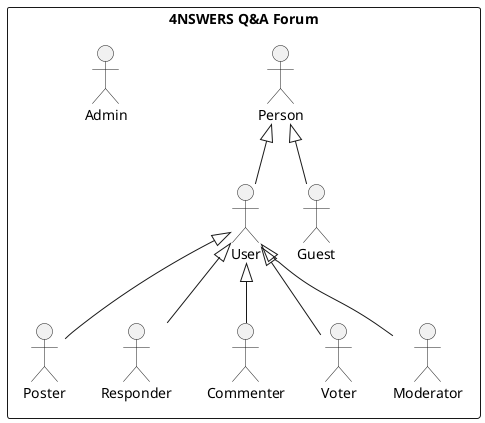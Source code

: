 @startuml Actors
top to bottom direction

rectangle "4NSWERS Q&A Forum" {

  actor User
  actor Guest
  actor Person
  actor Poster as PosterUser
  actor Responder as ResponderUser
  actor Commenter as CommentUser
  actor Voter as VoterUser
  actor Moderator as ModeratorUser
  actor Admin as AdminUser
 
  Person ^-- User
  Person ^-- Guest
  User ^-- PosterUser
  User ^-- ResponderUser
  User ^-- CommentUser
  User ^-- VoterUser
  User ^-- ModeratorUser

}

@enduml

